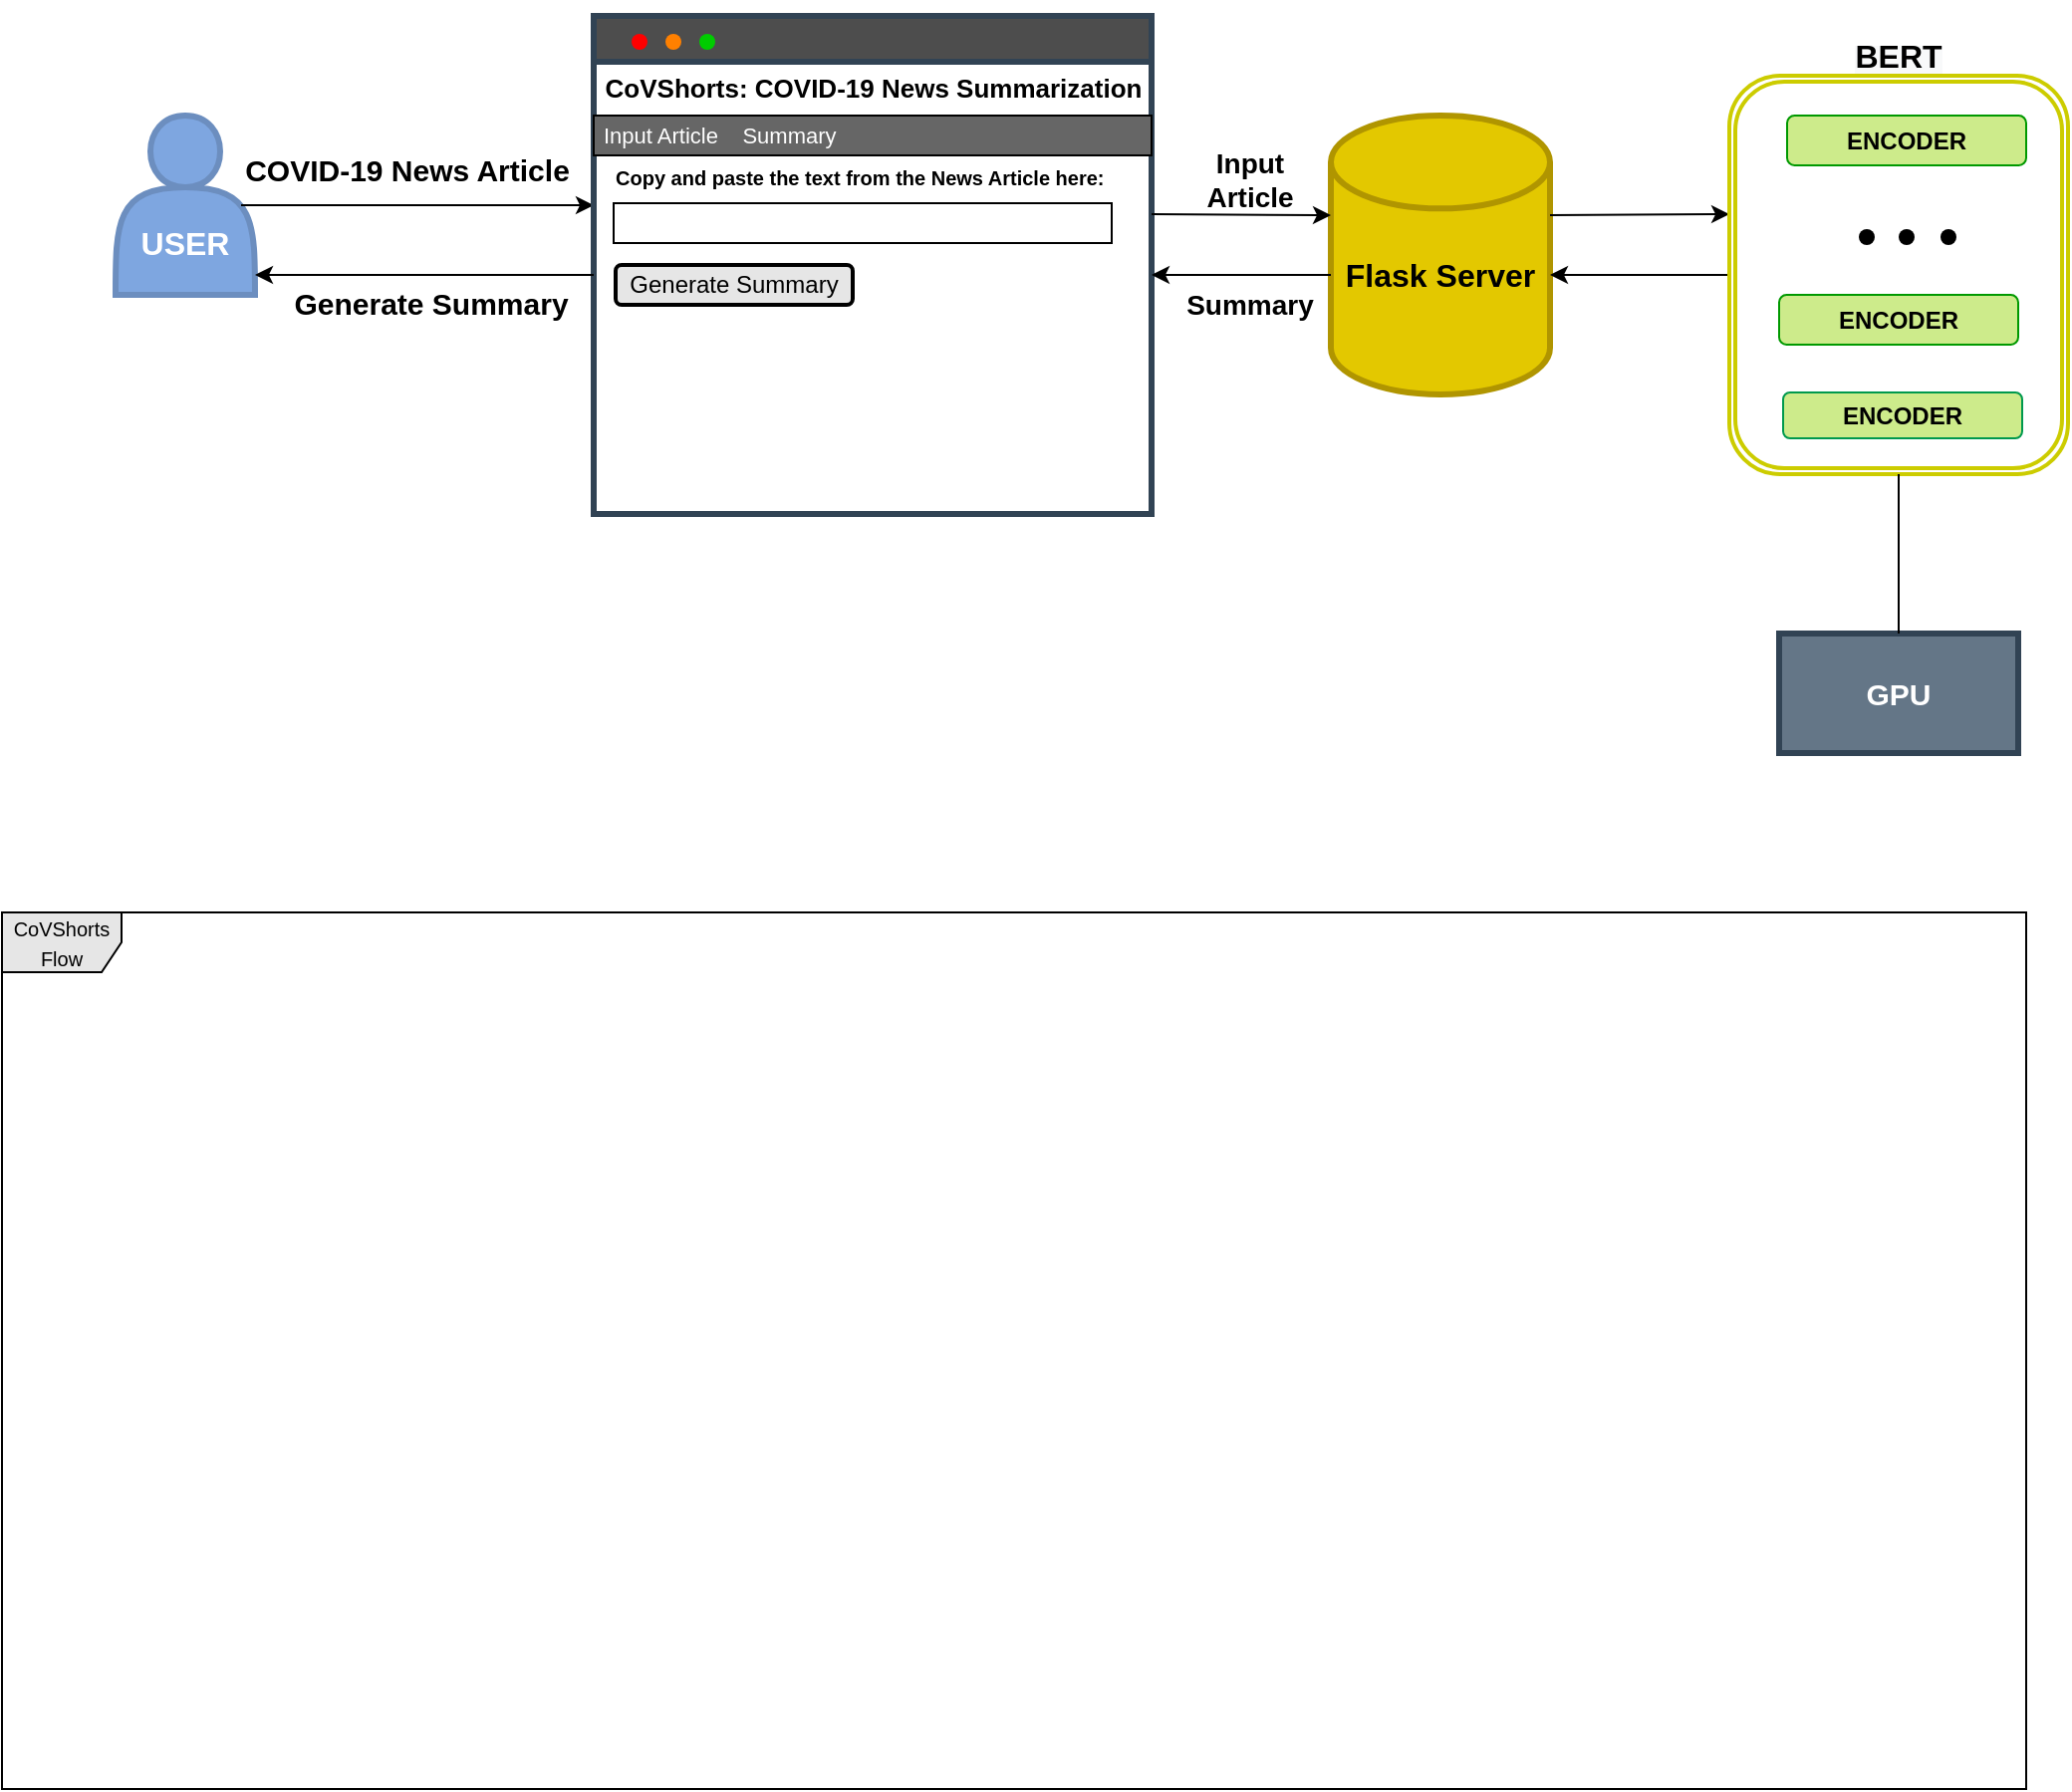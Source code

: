 <mxfile version="14.8.0" type="github">
  <diagram id="6Px6BZZu-yz_-wVxd4x5" name="Page-1">
    <mxGraphModel dx="1947" dy="627" grid="1" gridSize="10" guides="1" tooltips="1" connect="1" arrows="1" fold="1" page="1" pageScale="1" pageWidth="850" pageHeight="1100" math="0" shadow="0">
      <root>
        <mxCell id="0" />
        <mxCell id="1" parent="0" />
        <mxCell id="YDBuv8ddOCUkQB5ImE2G-1" value="&lt;font color=&quot;#ffffff&quot; style=&quot;font-size: 16px&quot;&gt;&lt;br&gt;&lt;br&gt;USER&lt;/font&gt;" style="shape=actor;whiteSpace=wrap;html=1;fontStyle=1;strokeColor=#6c8ebf;strokeWidth=3;fillColor=#7EA6E0;" parent="1" vertex="1">
          <mxGeometry x="-420" y="320" width="70" height="90" as="geometry" />
        </mxCell>
        <mxCell id="YDBuv8ddOCUkQB5ImE2G-2" value="" style="endArrow=classic;html=1;fontStyle=1;exitX=0.9;exitY=0.5;exitDx=0;exitDy=0;exitPerimeter=0;" parent="1" source="YDBuv8ddOCUkQB5ImE2G-1" edge="1">
          <mxGeometry x="-440" y="220" width="50" height="50" as="geometry">
            <mxPoint x="-330" y="359" as="sourcePoint" />
            <mxPoint x="-180" y="365" as="targetPoint" />
          </mxGeometry>
        </mxCell>
        <mxCell id="YDBuv8ddOCUkQB5ImE2G-3" value="&lt;span style=&quot;font-size: 16px&quot;&gt;&lt;font style=&quot;font-size: 16px&quot;&gt;&lt;br&gt;Flask Server&lt;/font&gt;&lt;/span&gt;" style="strokeWidth=3;html=1;shape=mxgraph.flowchart.database;whiteSpace=wrap;fontStyle=1;fillColor=#e3c800;strokeColor=#B09500;fontColor=#000000;" parent="1" vertex="1">
          <mxGeometry x="190" y="320" width="110" height="140" as="geometry" />
        </mxCell>
        <mxCell id="YDBuv8ddOCUkQB5ImE2G-5" value="" style="swimlane;fontStyle=1;strokeColor=#314354;strokeWidth=3;fontColor=#ffffff;fillColor=#4D4D4D;" parent="1" vertex="1">
          <mxGeometry x="-180" y="270" width="280" height="250" as="geometry" />
        </mxCell>
        <mxCell id="YDBuv8ddOCUkQB5ImE2G-6" value="&lt;font style=&quot;font-size: 13px&quot;&gt;CoVShorts: COVID-19 News Summarization&lt;/font&gt;" style="text;html=1;align=center;verticalAlign=middle;resizable=0;points=[];autosize=1;strokeColor=none;fontStyle=1" parent="YDBuv8ddOCUkQB5ImE2G-5" vertex="1">
          <mxGeometry y="26" width="280" height="20" as="geometry" />
        </mxCell>
        <mxCell id="QS6g459HwWV62j3J0UH3-10" value="" style="shape=waypoint;sketch=0;fillStyle=solid;size=6;pointerEvents=1;points=[];fillColor=none;resizable=0;rotatable=0;perimeter=centerPerimeter;snapToPoint=1;strokeWidth=2;strokeColor=#FF0000;" vertex="1" parent="YDBuv8ddOCUkQB5ImE2G-5">
          <mxGeometry x="3" y="-7" width="40" height="40" as="geometry" />
        </mxCell>
        <mxCell id="QS6g459HwWV62j3J0UH3-14" value="" style="verticalLabelPosition=bottom;verticalAlign=top;html=1;shape=mxgraph.basic.rect;fillColor2=none;strokeWidth=1;size=20;indent=5;fillColor=#666666;" vertex="1" parent="YDBuv8ddOCUkQB5ImE2G-5">
          <mxGeometry y="50" width="280" height="20" as="geometry" />
        </mxCell>
        <mxCell id="QS6g459HwWV62j3J0UH3-15" value="&lt;span style=&quot;color: rgb(255 , 255 , 255)&quot;&gt;&lt;font style=&quot;font-size: 11px&quot;&gt;Input Article&amp;nbsp; &amp;nbsp; Summary&lt;/font&gt;&lt;/span&gt;" style="text;html=1;strokeColor=none;fillColor=none;align=left;verticalAlign=middle;whiteSpace=wrap;rounded=0;" vertex="1" parent="YDBuv8ddOCUkQB5ImE2G-5">
          <mxGeometry x="3" y="50" width="180" height="20" as="geometry" />
        </mxCell>
        <mxCell id="QS6g459HwWV62j3J0UH3-16" value="&lt;b&gt;&lt;font style=&quot;font-size: 10px&quot;&gt;Copy and paste the text from the News Article here:&lt;/font&gt;&lt;/b&gt;" style="text;html=1;strokeColor=none;fillColor=none;align=left;verticalAlign=middle;whiteSpace=wrap;rounded=0;" vertex="1" parent="YDBuv8ddOCUkQB5ImE2G-5">
          <mxGeometry x="9" y="71" width="250" height="20" as="geometry" />
        </mxCell>
        <mxCell id="QS6g459HwWV62j3J0UH3-19" value="Generate Summary" style="rounded=1;whiteSpace=wrap;html=1;strokeColor=#000000;strokeWidth=2;fillColor=#E6E6E6;" vertex="1" parent="YDBuv8ddOCUkQB5ImE2G-5">
          <mxGeometry x="11" y="125" width="119" height="20" as="geometry" />
        </mxCell>
        <mxCell id="YDBuv8ddOCUkQB5ImE2G-7" value="" style="endArrow=classic;html=1;exitX=1;exitY=0.75;exitDx=0;exitDy=0;fontStyle=1" parent="1" edge="1">
          <mxGeometry x="-440" y="220" width="50" height="50" as="geometry">
            <mxPoint x="100" y="369.5" as="sourcePoint" />
            <mxPoint x="190" y="370" as="targetPoint" />
          </mxGeometry>
        </mxCell>
        <mxCell id="DcRiHIBrCNJo4SaFgOtc-1" value="" style="endArrow=classic;html=1;fontStyle=1" parent="1" edge="1">
          <mxGeometry x="-440" y="220" width="50" height="50" as="geometry">
            <mxPoint x="300" y="370" as="sourcePoint" />
            <mxPoint x="390" y="369.5" as="targetPoint" />
          </mxGeometry>
        </mxCell>
        <mxCell id="DcRiHIBrCNJo4SaFgOtc-4" value="&lt;b&gt;&lt;font style=&quot;font-size: 15px&quot;&gt;COVID-19 News Article&lt;/font&gt;&lt;/b&gt;" style="text;html=1;align=center;verticalAlign=middle;resizable=0;points=[];autosize=1;strokeColor=none;" parent="1" vertex="1">
          <mxGeometry x="-364" y="337" width="180" height="20" as="geometry" />
        </mxCell>
        <mxCell id="DcRiHIBrCNJo4SaFgOtc-6" value="&lt;b&gt;&lt;font style=&quot;font-size: 15px&quot;&gt;GPU&lt;/font&gt;&lt;/b&gt;" style="rounded=0;whiteSpace=wrap;html=1;fillColor=#647687;strokeColor=#314354;fontColor=#ffffff;strokeWidth=3;" parent="1" vertex="1">
          <mxGeometry x="415" y="580" width="120" height="60" as="geometry" />
        </mxCell>
        <mxCell id="DcRiHIBrCNJo4SaFgOtc-7" value="" style="endArrow=classic;html=1;fontStyle=1;" parent="1" edge="1">
          <mxGeometry x="-440" y="220" width="50" height="50" as="geometry">
            <mxPoint x="-180" y="400" as="sourcePoint" />
            <mxPoint x="-350" y="400" as="targetPoint" />
          </mxGeometry>
        </mxCell>
        <mxCell id="DcRiHIBrCNJo4SaFgOtc-8" value="&lt;b&gt;&lt;font style=&quot;font-size: 15px&quot;&gt;Generate Summary&lt;/font&gt;&lt;/b&gt;" style="text;html=1;align=center;verticalAlign=middle;resizable=0;points=[];autosize=1;strokeColor=none;" parent="1" vertex="1">
          <mxGeometry x="-337" y="404" width="150" height="20" as="geometry" />
        </mxCell>
        <mxCell id="DcRiHIBrCNJo4SaFgOtc-13" value="" style="endArrow=classic;html=1;fontStyle=1;" parent="1" edge="1">
          <mxGeometry x="-440" y="220" width="50" height="50" as="geometry">
            <mxPoint x="190" y="400" as="sourcePoint" />
            <mxPoint x="100" y="400" as="targetPoint" />
          </mxGeometry>
        </mxCell>
        <mxCell id="DcRiHIBrCNJo4SaFgOtc-14" value="" style="endArrow=classic;html=1;fontStyle=1;" parent="1" edge="1">
          <mxGeometry x="-440" y="220" width="50" height="50" as="geometry">
            <mxPoint x="390" y="400" as="sourcePoint" />
            <mxPoint x="300" y="400" as="targetPoint" />
          </mxGeometry>
        </mxCell>
        <mxCell id="QS6g459HwWV62j3J0UH3-1" value="" style="shape=ext;double=1;rounded=1;whiteSpace=wrap;html=1;strokeColor=#CCCC00;strokeWidth=2;perimeterSpacing=0;" vertex="1" parent="1">
          <mxGeometry x="390" y="300" width="170" height="200" as="geometry" />
        </mxCell>
        <mxCell id="DcRiHIBrCNJo4SaFgOtc-5" value="" style="endArrow=none;html=1;exitX=0.5;exitY=0;exitDx=0;exitDy=0;entryX=0.5;entryY=1;entryDx=0;entryDy=0;" parent="1" edge="1" target="QS6g459HwWV62j3J0UH3-1" source="DcRiHIBrCNJo4SaFgOtc-6">
          <mxGeometry x="-440" y="220" width="50" height="50" as="geometry">
            <mxPoint x="469.79" y="550" as="sourcePoint" />
            <mxPoint x="469.5" y="480" as="targetPoint" />
            <Array as="points" />
          </mxGeometry>
        </mxCell>
        <mxCell id="DcRiHIBrCNJo4SaFgOtc-3" value="&lt;font&gt;&lt;b style=&quot;color: rgb(0 , 0 , 0) ; font-family: &amp;#34;helvetica&amp;#34; ; font-style: normal ; letter-spacing: normal ; text-align: center ; text-indent: 0px ; text-transform: none ; word-spacing: 0px ; background-color: rgb(248 , 249 , 250)&quot;&gt;&lt;font style=&quot;font-size: 16px&quot;&gt;BERT&lt;/font&gt;&lt;/b&gt;&lt;br&gt;&lt;/font&gt;" style="text;html=1;strokeColor=none;fillColor=none;align=center;verticalAlign=middle;whiteSpace=wrap;rounded=0;" parent="1" vertex="1">
          <mxGeometry x="455" y="280" width="40" height="20" as="geometry" />
        </mxCell>
        <mxCell id="QS6g459HwWV62j3J0UH3-2" value="&lt;b&gt;ENCODER&lt;/b&gt;" style="rounded=1;whiteSpace=wrap;html=1;fillColor=#cdeb8b;strokeColor=#009900;" vertex="1" parent="1">
          <mxGeometry x="419" y="320" width="120" height="25" as="geometry" />
        </mxCell>
        <mxCell id="QS6g459HwWV62j3J0UH3-3" value="&lt;b&gt;ENCODER&lt;/b&gt;" style="rounded=1;whiteSpace=wrap;html=1;fillColor=#cdeb8b;strokeColor=#009900;" vertex="1" parent="1">
          <mxGeometry x="415" y="410" width="120" height="25" as="geometry" />
        </mxCell>
        <mxCell id="QS6g459HwWV62j3J0UH3-4" value="&lt;b&gt;ENCODER&lt;/b&gt;" style="rounded=1;whiteSpace=wrap;html=1;fillColor=#cdeb8b;strokeColor=#00994D;" vertex="1" parent="1">
          <mxGeometry x="417" y="459" width="120" height="23" as="geometry" />
        </mxCell>
        <mxCell id="QS6g459HwWV62j3J0UH3-7" value="" style="shape=waypoint;sketch=0;fillStyle=solid;size=6;pointerEvents=1;points=[];fillColor=none;resizable=0;rotatable=0;perimeter=centerPerimeter;snapToPoint=1;strokeWidth=2;" vertex="1" parent="1">
          <mxGeometry x="459" y="361" width="40" height="40" as="geometry" />
        </mxCell>
        <mxCell id="QS6g459HwWV62j3J0UH3-8" value="" style="shape=waypoint;sketch=0;fillStyle=solid;size=6;pointerEvents=1;points=[];fillColor=none;resizable=0;rotatable=0;perimeter=centerPerimeter;snapToPoint=1;strokeWidth=2;" vertex="1" parent="1">
          <mxGeometry x="480" y="361" width="40" height="40" as="geometry" />
        </mxCell>
        <mxCell id="QS6g459HwWV62j3J0UH3-9" value="" style="shape=waypoint;sketch=0;fillStyle=solid;size=6;pointerEvents=1;points=[];fillColor=none;resizable=0;rotatable=0;perimeter=centerPerimeter;snapToPoint=1;strokeWidth=2;" vertex="1" parent="1">
          <mxGeometry x="439" y="361" width="40" height="40" as="geometry" />
        </mxCell>
        <mxCell id="QS6g459HwWV62j3J0UH3-11" value="" style="shape=waypoint;sketch=0;fillStyle=solid;size=6;pointerEvents=1;points=[];fillColor=none;resizable=0;rotatable=0;perimeter=centerPerimeter;snapToPoint=1;strokeWidth=2;strokeColor=#FF8000;" vertex="1" parent="1">
          <mxGeometry x="-160" y="263" width="40" height="40" as="geometry" />
        </mxCell>
        <mxCell id="QS6g459HwWV62j3J0UH3-13" value="" style="shape=waypoint;sketch=0;fillStyle=solid;size=6;pointerEvents=1;points=[];fillColor=none;resizable=0;rotatable=0;perimeter=centerPerimeter;snapToPoint=1;strokeWidth=2;strokeColor=#00CC00;" vertex="1" parent="1">
          <mxGeometry x="-143" y="263" width="40" height="40" as="geometry" />
        </mxCell>
        <mxCell id="QS6g459HwWV62j3J0UH3-17" value="" style="rounded=0;whiteSpace=wrap;html=1;strokeWidth=1;fillColor=#FFFFFF;" vertex="1" parent="1">
          <mxGeometry x="-170" y="364" width="250" height="20" as="geometry" />
        </mxCell>
        <mxCell id="QS6g459HwWV62j3J0UH3-25" value="&lt;font style=&quot;font-size: 10px&quot;&gt;CoVShorts Flow&lt;/font&gt;" style="shape=umlFrame;whiteSpace=wrap;html=1;strokeColor=#000000;strokeWidth=1;fillColor=#E6E6E6;" vertex="1" parent="1">
          <mxGeometry x="-477" y="720" width="1016" height="440" as="geometry" />
        </mxCell>
        <mxCell id="QS6g459HwWV62j3J0UH3-26" value="&lt;b&gt;&lt;font style=&quot;font-size: 14px&quot;&gt;Input&lt;br&gt;Article&lt;/font&gt;&lt;/b&gt;" style="text;html=1;align=center;verticalAlign=middle;resizable=0;points=[];autosize=1;strokeColor=none;" vertex="1" parent="1">
          <mxGeometry x="119" y="337" width="60" height="30" as="geometry" />
        </mxCell>
        <mxCell id="QS6g459HwWV62j3J0UH3-27" value="&lt;span style=&quot;font-size: 14px&quot;&gt;&lt;b&gt;Summary&lt;/b&gt;&lt;/span&gt;" style="text;html=1;align=center;verticalAlign=middle;resizable=0;points=[];autosize=1;strokeColor=none;" vertex="1" parent="1">
          <mxGeometry x="109" y="405" width="80" height="20" as="geometry" />
        </mxCell>
      </root>
    </mxGraphModel>
  </diagram>
</mxfile>
